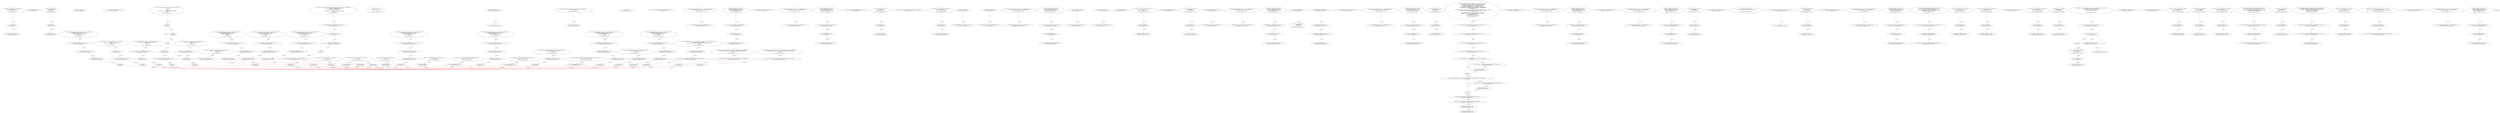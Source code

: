 digraph  {
13 [label="2_ function bug_intou24(uint8 p_intou24) public{\n    uint8 vundflw1=0;\n    vundflw1 = vundflw1 + p_intou24;    \n}\n13-function_definition-3-6", method="bug_intou24(uint8 p_intou24)", type_label=function_definition];
21 [label="3_ uint8 vundflw1=0;\n21-new_variable-4-4", method="bug_intou24(uint8 p_intou24)", type_label=new_variable];
27 [label="4_ vundflw1 = vundflw1 + p_intou24;\n27-expression_statement-5-5", method="bug_intou24(uint8 p_intou24)", type_label=expression_statement];
33 [label="6_ address payable public owner;\n33-new_variable-7-7", method="", type_label=new_variable];
38 [label="7_ function bug_intou27() public{\n    uint8 vundflw =0;\n    vundflw = vundflw -10;    \n}\n38-function_definition-8-11", method="bug_intou27()", type_label=function_definition];
42 [label="8_ uint8 vundflw =0;\n42-new_variable-9-9", method="bug_intou27()", type_label=new_variable];
48 [label="9_ vundflw = vundflw -10;\n48-expression_statement-10-10", method="bug_intou27()", type_label=expression_statement];
66 [label="13_ owner = msg.sender;\n66-expression_statement-14-14", method="", type_label=expression_statement];
72 [label="15_ mapping(address => uint) balances_intou2;\n72-new_variable-16-16", method="", type_label=new_variable];
78 [label="16_ function transfer_undrflow2(address _to, uint _value) public returns (bool) {\n    require(balances_intou2[msg.sender] - _value >= 0);   \n    balances_intou2[msg.sender] -= _value;   \n    balances_intou2[_to] += _value;   \n    return true;\n  }\n78-function_definition-17-22", method="transfer_undrflow2(address _to,uint _value)", type_label=function_definition];
94 [label="17_ require(balances_intou2[msg.sender] - _value >= 0);\n94-expression_statement-18-18", method="transfer_undrflow2(address _to,uint _value)", type_label=expression_statement];
107 [label="18_ balances_intou2[msg.sender] -= _value;\n107-expression_statement-19-19", method="transfer_undrflow2(address _to,uint _value)", type_label=expression_statement];
115 [label="19_ balances_intou2[_to] += _value;\n115-expression_statement-20-20", method="transfer_undrflow2(address _to,uint _value)", type_label=expression_statement];
121 [label="20_ return true;\n121-return-21-21", method="transfer_undrflow2(address _to,uint _value)", type_label=return];
124 [label="22_ modifier onlyOwner {\n       require(msg.sender == owner);\n       _;\n   }\n124-expression_statement-23-26", method="", type_label=expression_statement];
127 [label="23_ require(msg.sender == owner);\n127-expression_statement-24-24", method="", type_label=expression_statement];
136 [label="24_ _;\n136-expression_statement-25-25", method="", type_label=expression_statement];
138 [label="26_ function transferOwnership(address payable _newOwner) public onlyOwner {\n       owner = _newOwner;\n   }\n138-function_definition-27-29", method="transferOwnership(address payable _newOwner)", type_label=function_definition];
145 [label="26_ onlyOwner\n145-expression_statement-27-27", method="transferOwnership(address payable _newOwner)", type_label=expression_statement];
148 [label="27_ owner = _newOwner;\n148-expression_statement-28-28", method="transferOwnership(address payable _newOwner)", type_label=expression_statement];
152 [label="29_ mapping(address => uint) public lockTime_intou17;\n152-new_variable-30-30", method="", type_label=new_variable];
159 [label="30_ function increaseLockTime_intou17(uint _secondsToIncrease) public {\n        lockTime_intou17[msg.sender] += _secondsToIncrease;   \n    }\n159-function_definition-31-33", method="increaseLockTime_intou17(uint _secondsToIncrease)", type_label=function_definition];
167 [label="31_ lockTime_intou17[msg.sender] += _secondsToIncrease;\n167-expression_statement-32-32", method="increaseLockTime_intou17(uint _secondsToIncrease)", type_label=expression_statement];
175 [label="33_ function withdraw_intou17() public {\n        require(now > lockTime_intou17[msg.sender]);    \n        uint transferValue_intou17 = 10;           \n        msg.sender.transfer(transferValue_intou17);\n    }\n175-function_definition-34-38", method="withdraw_intou17()", type_label=function_definition];
179 [label="34_ require(now > lockTime_intou17[msg.sender]);\n179-expression_statement-35-35", method="withdraw_intou17()", type_label=expression_statement];
190 [label="35_ uint transferValue_intou17 = 10;\n190-new_variable-36-36", method="withdraw_intou17()", type_label=new_variable];
196 [label="36_ msg.sender.transfer(transferValue_intou17);\n196-expression_statement-37-37", method="withdraw_intou17()", type_label=expression_statement];
208 [label="40_ function add(uint256 a, uint256 b) internal pure returns (uint256) {\n        uint256 c = a + b;\n        require(c >= a, \"SafeMath: addition overflow\");\n        return c;\n    }\n208-function_definition-41-45", method="add(uint256 a,uint256 b)", type_label=function_definition];
225 [label="41_ uint256 c = a + b;\n225-new_variable-42-42", method="add(uint256 a,uint256 b)", type_label=new_variable];
233 [label="42_ require(c >= a, \"SafeMath: addition overflow\");\n233-expression_statement-43-43", method="add(uint256 a,uint256 b)", type_label=expression_statement];
243 [label="43_ return c;\n243-return-44-44", method="add(uint256 a,uint256 b)", type_label=return];
245 [label="45_ function sub(uint256 a, uint256 b) internal pure returns (uint256) {\n        require(b <= a, \"SafeMath: subtraction overflow\");\n        uint256 c = a - b;\n        return c;\n    }\n245-function_definition-46-50", method="sub(uint256 a,uint256 b)", type_label=function_definition];
262 [label="46_ require(b <= a, \"SafeMath: subtraction overflow\");\n262-expression_statement-47-47", method="sub(uint256 a,uint256 b)", type_label=expression_statement];
272 [label="47_ uint256 c = a - b;\n272-new_variable-48-48", method="sub(uint256 a,uint256 b)", type_label=new_variable];
280 [label="48_ return c;\n280-return-49-49", method="sub(uint256 a,uint256 b)", type_label=return];
282 [label="50_ function mul(uint256 a, uint256 b) internal pure returns (uint256) {\n        if (a == 0) {\n            return 0;\n        }\n        uint256 c = a * b;\n        require(c / a == b, \"SafeMath: multiplication overflow\");\n        return c;\n    }\n282-function_definition-51-58", method="mul(uint256 a,uint256 b)", type_label=function_definition];
299 [label="51_ if_a == 0\n299-if-52-54", method="mul(uint256 a,uint256 b)", type_label=if];
2771 [label="51_ end_if", method="mul(uint256 a,uint256 b)", type_label=end_if];
304 [label="52_ return 0;\n304-return-53-53", method="mul(uint256 a,uint256 b)", type_label=return];
306 [label="54_ uint256 c = a * b;\n306-new_variable-55-55", method="mul(uint256 a,uint256 b)", type_label=new_variable];
314 [label="55_ require(c / a == b, \"SafeMath: multiplication overflow\");\n314-expression_statement-56-56", method="mul(uint256 a,uint256 b)", type_label=expression_statement];
326 [label="56_ return c;\n326-return-57-57", method="mul(uint256 a,uint256 b)", type_label=return];
328 [label="58_ function div(uint256 a, uint256 b) internal pure returns (uint256) {\n        require(b > 0, \"SafeMath: division by zero\");\n        uint256 c = a / b;\n        return c;\n    }\n328-function_definition-59-63", method="div(uint256 a,uint256 b)", type_label=function_definition];
345 [label="59_ require(b > 0, \"SafeMath: division by zero\");\n345-expression_statement-60-60", method="div(uint256 a,uint256 b)", type_label=expression_statement];
355 [label="60_ uint256 c = a / b;\n355-new_variable-61-61", method="div(uint256 a,uint256 b)", type_label=new_variable];
363 [label="61_ return c;\n363-return-62-62", method="div(uint256 a,uint256 b)", type_label=return];
365 [label="63_ function mod(uint256 a, uint256 b) internal pure returns (uint256) {\n        require(b != 0, \"SafeMath: modulo by zero\");\n        return a % b;\n    }\n365-function_definition-64-67", method="mod(uint256 a,uint256 b)", type_label=function_definition];
382 [label="64_ require(b != 0, \"SafeMath: modulo by zero\");\n382-expression_statement-65-65", method="mod(uint256 a,uint256 b)", type_label=expression_statement];
392 [label="65_ return a % b;\n392-return-66-66", method="mod(uint256 a,uint256 b)", type_label=return];
407 [label="70_ mapping(address => uint) public lockTime_intou5;\n407-new_variable-71-71", method="", type_label=new_variable];
414 [label="71_ function increaseLockTime_intou5(uint _secondsToIncrease) public {\n        lockTime_intou5[msg.sender] += _secondsToIncrease;   \n    }\n414-function_definition-72-74", method="increaseLockTime_intou5(uint _secondsToIncrease)", type_label=function_definition];
422 [label="72_ lockTime_intou5[msg.sender] += _secondsToIncrease;\n422-expression_statement-73-73", method="increaseLockTime_intou5(uint _secondsToIncrease)", type_label=expression_statement];
430 [label="74_ function withdraw_intou5() public {\n        require(now > lockTime_intou5[msg.sender]);    \n        uint transferValue_intou5 = 10;           \n        msg.sender.transfer(transferValue_intou5);\n    }\n430-function_definition-75-79", method="withdraw_intou5()", type_label=function_definition];
434 [label="75_ require(now > lockTime_intou5[msg.sender]);\n434-expression_statement-76-76", method="withdraw_intou5()", type_label=expression_statement];
445 [label="76_ uint transferValue_intou5 = 10;\n445-new_variable-77-77", method="withdraw_intou5()", type_label=new_variable];
451 [label="77_ msg.sender.transfer(transferValue_intou5);\n451-expression_statement-78-78", method="withdraw_intou5()", type_label=expression_statement];
460 [label="79_ mapping (address => transferMapping) private _balances;\n460-new_variable-80-80", method="", type_label=new_variable];
468 [label="80_ function bug_intou15() public{\n    uint8 vundflw =0;\n    vundflw = vundflw -10;    \n}\n468-function_definition-81-84", method="bug_intou15()", type_label=function_definition];
472 [label="81_ uint8 vundflw =0;\n472-new_variable-82-82", method="bug_intou15()", type_label=new_variable];
478 [label="82_ vundflw = vundflw -10;\n478-expression_statement-83-83", method="bug_intou15()", type_label=expression_statement];
484 [label="84_ mapping (address => mapping (address => uint256)) private _allowances;\n484-new_variable-85-85", method="", type_label=new_variable];
493 [label="85_ function bug_intou28(uint8 p_intou28) public{\n    uint8 vundflw1=0;\n    vundflw1 = vundflw1 + p_intou28;    \n}\n493-function_definition-86-89", method="bug_intou28(uint8 p_intou28)", type_label=function_definition];
501 [label="86_ uint8 vundflw1=0;\n501-new_variable-87-87", method="bug_intou28(uint8 p_intou28)", type_label=new_variable];
507 [label="87_ vundflw1 = vundflw1 + p_intou28;\n507-expression_statement-88-88", method="bug_intou28(uint8 p_intou28)", type_label=expression_statement];
513 [label="89_ uint256 private _totalSupply;\n513-new_variable-90-90", method="", type_label=new_variable];
518 [label="90_ mapping(address => uint) balances_intou34;\n518-new_variable-91-91", method="", type_label=new_variable];
524 [label="91_ function transfer_intou34(address _to, uint _value) public returns (bool) {\n    require(balances_intou34[msg.sender] - _value >= 0);   \n    balances_intou34[msg.sender] -= _value;   \n    balances_intou34[_to] += _value;   \n    return true;\n  }\n524-function_definition-92-97", method="transfer_intou34(address _to,uint _value)", type_label=function_definition];
540 [label="92_ require(balances_intou34[msg.sender] - _value >= 0);\n540-expression_statement-93-93", method="transfer_intou34(address _to,uint _value)", type_label=expression_statement];
553 [label="93_ balances_intou34[msg.sender] -= _value;\n553-expression_statement-94-94", method="transfer_intou34(address _to,uint _value)", type_label=expression_statement];
561 [label="94_ balances_intou34[_to] += _value;\n561-expression_statement-95-95", method="transfer_intou34(address _to,uint _value)", type_label=expression_statement];
567 [label="95_ return true;\n567-return-96-96", method="transfer_intou34(address _to,uint _value)", type_label=return];
570 [label="97_ uint256 public _maxTotalSupply;\n570-new_variable-98-98", method="", type_label=new_variable];
575 [label="98_ mapping(address => uint) public lockTime_intou21;\n575-new_variable-99-99", method="", type_label=new_variable];
582 [label="99_ function increaseLockTime_intou21(uint _secondsToIncrease) public {\n        lockTime_intou21[msg.sender] += _secondsToIncrease;   \n    }\n582-function_definition-100-102", method="increaseLockTime_intou21(uint _secondsToIncrease)", type_label=function_definition];
590 [label="100_ lockTime_intou21[msg.sender] += _secondsToIncrease;\n590-expression_statement-101-101", method="increaseLockTime_intou21(uint _secondsToIncrease)", type_label=expression_statement];
598 [label="102_ function withdraw_intou21() public {\n        require(now > lockTime_intou21[msg.sender]);    \n        uint transferValue_intou21 = 10;           \n        msg.sender.transfer(transferValue_intou21);\n    }\n598-function_definition-103-107", method="withdraw_intou21()", type_label=function_definition];
602 [label="103_ require(now > lockTime_intou21[msg.sender]);\n602-expression_statement-104-104", method="withdraw_intou21()", type_label=expression_statement];
613 [label="104_ uint transferValue_intou21 = 10;\n613-new_variable-105-105", method="withdraw_intou21()", type_label=new_variable];
619 [label="105_ msg.sender.transfer(transferValue_intou21);\n619-expression_statement-106-106", method="withdraw_intou21()", type_label=expression_statement];
628 [label="107_ string private _name = \"Lollypop\";\n628-new_variable-108-108", method="", type_label=new_variable];
635 [label="108_ mapping(address => uint) balances_intou10;\n635-new_variable-109-109", method="", type_label=new_variable];
641 [label="109_ function transfer_intou10(address _to, uint _value) public returns (bool) {\n    require(balances_intou10[msg.sender] - _value >= 0);   \n    balances_intou10[msg.sender] -= _value;   \n    balances_intou10[_to] += _value;   \n    return true;\n  }\n641-function_definition-110-115", method="transfer_intou10(address _to,uint _value)", type_label=function_definition];
657 [label="110_ require(balances_intou10[msg.sender] - _value >= 0);\n657-expression_statement-111-111", method="transfer_intou10(address _to,uint _value)", type_label=expression_statement];
670 [label="111_ balances_intou10[msg.sender] -= _value;\n670-expression_statement-112-112", method="transfer_intou10(address _to,uint _value)", type_label=expression_statement];
678 [label="112_ balances_intou10[_to] += _value;\n678-expression_statement-113-113", method="transfer_intou10(address _to,uint _value)", type_label=expression_statement];
684 [label="113_ return true;\n684-return-114-114", method="transfer_intou10(address _to,uint _value)", type_label=return];
687 [label="115_ string private _symbol = \"Lolly\";\n687-new_variable-116-116", method="", type_label=new_variable];
694 [label="116_ mapping(address => uint) balances_intou22;\n694-new_variable-117-117", method="", type_label=new_variable];
700 [label="117_ function transfer_intou22(address _to, uint _value) public returns (bool) {\n    require(balances_intou22[msg.sender] - _value >= 0);   \n    balances_intou22[msg.sender] -= _value;   \n    balances_intou22[_to] += _value;   \n    return true;\n  }\n700-function_definition-118-123", method="transfer_intou22(address _to,uint _value)", type_label=function_definition];
716 [label="118_ require(balances_intou22[msg.sender] - _value >= 0);\n716-expression_statement-119-119", method="transfer_intou22(address _to,uint _value)", type_label=expression_statement];
729 [label="119_ balances_intou22[msg.sender] -= _value;\n729-expression_statement-120-120", method="transfer_intou22(address _to,uint _value)", type_label=expression_statement];
737 [label="120_ balances_intou22[_to] += _value;\n737-expression_statement-121-121", method="transfer_intou22(address _to,uint _value)", type_label=expression_statement];
743 [label="121_ return true;\n743-return-122-122", method="transfer_intou22(address _to,uint _value)", type_label=return];
746 [label="123_ uint8 private _decimals= 18;\n746-new_variable-124-124", method="", type_label=new_variable];
752 [label="124_ function bug_intou12(uint8 p_intou12) public{\n    uint8 vundflw1=0;\n    vundflw1 = vundflw1 + p_intou12;    \n}\n752-function_definition-125-128", method="bug_intou12(uint8 p_intou12)", type_label=function_definition];
760 [label="125_ uint8 vundflw1=0;\n760-new_variable-126-126", method="bug_intou12(uint8 p_intou12)", type_label=new_variable];
766 [label="126_ vundflw1 = vundflw1 + p_intou12;\n766-expression_statement-127-127", method="bug_intou12(uint8 p_intou12)", type_label=expression_statement];
772 [label="128_ uint256 public maxAgeOfToken = 365 days;\n772-new_variable-129-129", method="", type_label=new_variable];
779 [label="129_ function bug_intou11() public{\n    uint8 vundflw =0;\n    vundflw = vundflw -10;    \n}\n779-function_definition-130-133", method="bug_intou11()", type_label=function_definition];
783 [label="130_ uint8 vundflw =0;\n783-new_variable-131-131", method="bug_intou11()", type_label=new_variable];
789 [label="131_ vundflw = vundflw -10;\n789-expression_statement-132-132", method="bug_intou11()", type_label=expression_statement];
795 [label="133_ uint256  public minAgeOfToken = 1 days;\n795-new_variable-134-134", method="", type_label=new_variable];
802 [label="134_ mapping(address => uint) public lockTime_intou1;\n802-new_variable-135-135", method="", type_label=new_variable];
809 [label="135_ function increaseLockTime_intou1(uint _secondsToIncrease) public {\n        lockTime_intou1[msg.sender] += _secondsToIncrease;   \n    }\n809-function_definition-136-138", method="increaseLockTime_intou1(uint _secondsToIncrease)", type_label=function_definition];
817 [label="136_ lockTime_intou1[msg.sender] += _secondsToIncrease;\n817-expression_statement-137-137", method="increaseLockTime_intou1(uint _secondsToIncrease)", type_label=expression_statement];
825 [label="138_ function withdraw_ovrflow1() public {\n        require(now > lockTime_intou1[msg.sender]);    \n        uint transferValue_intou1 = 10;           \n        msg.sender.transfer(transferValue_intou1);\n    }\n825-function_definition-139-143", method="withdraw_ovrflow1()", type_label=function_definition];
829 [label="139_ require(now > lockTime_intou1[msg.sender]);\n829-expression_statement-140-140", method="withdraw_ovrflow1()", type_label=expression_statement];
840 [label="140_ uint transferValue_intou1 = 10;\n840-new_variable-141-141", method="withdraw_ovrflow1()", type_label=new_variable];
846 [label="141_ msg.sender.transfer(transferValue_intou1);\n846-expression_statement-142-142", method="withdraw_ovrflow1()", type_label=expression_statement];
855 [label="143_ uint256 public perDayBonus = 100;\n855-new_variable-144-144", method="", type_label=new_variable];
861 [label="144_ struct  transferMapping{\n        uint256 amount;\n        uint256 time;\n    }\n861-expression_statement-145-148", method="transferMapping()", type_label=expression_statement];
873 [label="149_ _maxTotalSupply = 1000000000 * 10 ** 18;\n873-expression_statement-150-150", method="", type_label=expression_statement];
881 [label="150_ _totalSupply =  2000000 * 10 ** 18;\n881-expression_statement-151-151", method="", type_label=expression_statement];
889 [label="151_ _balances[msg.sender].amount = _totalSupply;\n889-expression_statement-152-152", method="", type_label=expression_statement];
899 [label="152_ _balances[msg.sender].time = now;\n899-expression_statement-153-153", method="", type_label=expression_statement];
909 [label="154_ mapping(address => uint) public lockTime_intou37;\n909-new_variable-155-155", method="", type_label=new_variable];
916 [label="155_ function increaseLockTime_intou37(uint _secondsToIncrease) public {\n        lockTime_intou37[msg.sender] += _secondsToIncrease;   \n    }\n916-function_definition-156-158", method="increaseLockTime_intou37(uint _secondsToIncrease)", type_label=function_definition];
924 [label="156_ lockTime_intou37[msg.sender] += _secondsToIncrease;\n924-expression_statement-157-157", method="increaseLockTime_intou37(uint _secondsToIncrease)", type_label=expression_statement];
932 [label="158_ function withdraw_intou37() public {\n        require(now > lockTime_intou37[msg.sender]);    \n        uint transferValue_intou37 = 10;           \n        msg.sender.transfer(transferValue_intou37);\n    }\n932-function_definition-159-163", method="withdraw_intou37()", type_label=function_definition];
936 [label="159_ require(now > lockTime_intou37[msg.sender]);\n936-expression_statement-160-160", method="withdraw_intou37()", type_label=expression_statement];
947 [label="160_ uint transferValue_intou37 = 10;\n947-new_variable-161-161", method="withdraw_intou37()", type_label=new_variable];
953 [label="161_ msg.sender.transfer(transferValue_intou37);\n953-expression_statement-162-162", method="withdraw_intou37()", type_label=expression_statement];
962 [label="163_ function calculateBonus(uint256 timeElasped , uint256 amount) public view  returns(uint256){\n        uint256 totalDays = timeElasped.div(minAgeOfToken);\n        if(totalDays > maxAgeOfToken){\n            totalDays = maxAgeOfToken;\n        }\n        uint256 totalBonus = (totalDays *  amount).div(perDayBonus);\n        return totalBonus;\n    }\n962-function_definition-164-171", method="calculateBonus(uint256 timeElasped,uint256 amount)", type_label=function_definition];
979 [label="164_ uint256 totalDays = timeElasped.div(minAgeOfToken);\n979-new_variable-165-165", method="calculateBonus(uint256 timeElasped,uint256 amount)", type_label=new_variable];
990 [label="165_ if_totalDays > maxAgeOfToken\n990-if-166-168", method="calculateBonus(uint256 timeElasped,uint256 amount)", type_label=if];
3462 [label="165_ end_if", method="calculateBonus(uint256 timeElasped,uint256 amount)", type_label=end_if];
995 [label="166_ totalDays = maxAgeOfToken;\n995-expression_statement-167-167", method="calculateBonus(uint256 timeElasped,uint256 amount)", type_label=expression_statement];
999 [label="168_ uint256 totalBonus = (totalDays *  amount).div(perDayBonus);\n999-new_variable-169-169", method="calculateBonus(uint256 timeElasped,uint256 amount)", type_label=new_variable];
1013 [label="169_ return totalBonus;\n1013-return-170-170", method="calculateBonus(uint256 timeElasped,uint256 amount)", type_label=return];
1015 [label="171_ function bug_intou3() public{\n    uint8 vundflw =0;\n    vundflw = vundflw -10;    \n}\n1015-function_definition-172-175", method="bug_intou3()", type_label=function_definition];
1019 [label="172_ uint8 vundflw =0;\n1019-new_variable-173-173", method="bug_intou3()", type_label=new_variable];
1025 [label="173_ vundflw = vundflw -10;\n1025-expression_statement-174-174", method="bug_intou3()", type_label=expression_statement];
1031 [label="175_ function _transfer(address sender, address recipient, uint256 amount) internal {\n        require(sender != address(0), \"ERC20: transfer from the zero address\");\n        require(recipient != address(0), \"ERC20: transfer to the zero address\");\n        uint256 senderTimeElasped = now - (_balances[sender].time);\n        uint256 recipientTimeElasped = now - (_balances[recipient].time);\n        if(senderTimeElasped >= minAgeOfToken && (_totalSupply < _maxTotalSupply)){\n            uint256 bonus = calculateBonus(senderTimeElasped , balanceOf(sender));\n            mint(sender , bonus);\n        }\n        if(recipientTimeElasped >= minAgeOfToken && (_totalSupply < _maxTotalSupply) && sender!= recipient){\n             uint256 bonus = calculateBonus(recipientTimeElasped , balanceOf(recipient));\n             mint(recipient , bonus);\n        }\n        _balances[sender].amount = _balances[sender].amount.sub(amount);\n        _balances[recipient].amount = _balances[recipient].amount.add(amount);\n        _balances[sender].time = now;\n        _balances[recipient].time = now;\n        emit Transfer(sender, recipient, amount);\n    }\n1031-function_definition-176-194", method="_transfer(address sender,address recipient,uint256 amount)", type_label=function_definition];
1047 [label="176_ require(sender != address(0), \"ERC20: transfer from the zero address\");\n1047-expression_statement-177-177", method="_transfer(address sender,address recipient,uint256 amount)", type_label=expression_statement];
1059 [label="177_ require(recipient != address(0), \"ERC20: transfer to the zero address\");\n1059-expression_statement-178-178", method="_transfer(address sender,address recipient,uint256 amount)", type_label=expression_statement];
1071 [label="178_ uint256 senderTimeElasped = now - (_balances[sender].time);\n1071-new_variable-179-179", method="_transfer(address sender,address recipient,uint256 amount)", type_label=new_variable];
1084 [label="179_ uint256 recipientTimeElasped = now - (_balances[recipient].time);\n1084-new_variable-180-180", method="_transfer(address sender,address recipient,uint256 amount)", type_label=new_variable];
1097 [label="180_ if_senderTimeElasped >= minAgeOfToken && (_totalSupply < _maxTotalSupply)\n1097-if-181-184", method="_transfer(address sender,address recipient,uint256 amount)", type_label=if];
3569 [label="180_ end_if", method="_transfer(address sender,address recipient,uint256 amount)", type_label=end_if];
1107 [label="181_ uint256 bonus = calculateBonus(senderTimeElasped , balanceOf(sender));\n1107-new_variable-182-182", method="_transfer(address sender,address recipient,uint256 amount)", type_label=new_variable];
1121 [label="182_ mint(sender , bonus);\n1121-expression_statement-183-183", method="_transfer(address sender,address recipient,uint256 amount)", type_label=expression_statement];
1128 [label="184_ if_recipientTimeElasped >= minAgeOfToken && (_totalSupply < _maxTotalSupply) && sender!= recipient\n1128-if-185-188", method="_transfer(address sender,address recipient,uint256 amount)", type_label=if];
3600 [label="184_ end_if", method="_transfer(address sender,address recipient,uint256 amount)", type_label=end_if];
1142 [label="185_ uint256 bonus = calculateBonus(recipientTimeElasped , balanceOf(recipient));\n1142-new_variable-186-186", method="_transfer(address sender,address recipient,uint256 amount)", type_label=new_variable];
1156 [label="186_ mint(recipient , bonus);\n1156-expression_statement-187-187", method="_transfer(address sender,address recipient,uint256 amount)", type_label=expression_statement];
1163 [label="188_ _balances[sender].amount = _balances[sender].amount.sub(amount);\n1163-expression_statement-189-189", method="_transfer(address sender,address recipient,uint256 amount)", type_label=expression_statement];
1180 [label="189_ _balances[recipient].amount = _balances[recipient].amount.add(amount);\n1180-expression_statement-190-190", method="_transfer(address sender,address recipient,uint256 amount)", type_label=expression_statement];
1197 [label="190_ _balances[sender].time = now;\n1197-expression_statement-191-191", method="_transfer(address sender,address recipient,uint256 amount)", type_label=expression_statement];
1205 [label="191_ _balances[recipient].time = now;\n1205-expression_statement-192-192", method="_transfer(address sender,address recipient,uint256 amount)", type_label=expression_statement];
1221 [label="194_ mapping(address => uint) public lockTime_intou9;\n1221-new_variable-195-195", method="", type_label=new_variable];
1228 [label="195_ function increaseLockTime_intou9(uint _secondsToIncrease) public {\n        lockTime_intou9[msg.sender] += _secondsToIncrease;   \n    }\n1228-function_definition-196-198", method="increaseLockTime_intou9(uint _secondsToIncrease)", type_label=function_definition];
1236 [label="196_ lockTime_intou9[msg.sender] += _secondsToIncrease;\n1236-expression_statement-197-197", method="increaseLockTime_intou9(uint _secondsToIncrease)", type_label=expression_statement];
1244 [label="198_ function withdraw_intou9() public {\n        require(now > lockTime_intou9[msg.sender]);    \n        uint transferValue_intou9 = 10;           \n        msg.sender.transfer(transferValue_intou9);\n    }\n1244-function_definition-199-203", method="withdraw_intou9()", type_label=function_definition];
1248 [label="199_ require(now > lockTime_intou9[msg.sender]);\n1248-expression_statement-200-200", method="withdraw_intou9()", type_label=expression_statement];
1259 [label="200_ uint transferValue_intou9 = 10;\n1259-new_variable-201-201", method="withdraw_intou9()", type_label=new_variable];
1265 [label="201_ msg.sender.transfer(transferValue_intou9);\n1265-expression_statement-202-202", method="withdraw_intou9()", type_label=expression_statement];
1274 [label="203_ function name() public view returns (string memory) {\n        return _name;\n    }\n1274-function_definition-204-206", method="name()", type_label=function_definition];
1283 [label="204_ return _name;\n1283-return-205-205", method="name()", type_label=return];
1285 [label="206_ mapping(address => uint) public lockTime_intou25;\n1285-new_variable-207-207", method="", type_label=new_variable];
1292 [label="207_ function increaseLockTime_intou25(uint _secondsToIncrease) public {\n        lockTime_intou25[msg.sender] += _secondsToIncrease;   \n    }\n1292-function_definition-208-210", method="increaseLockTime_intou25(uint _secondsToIncrease)", type_label=function_definition];
1300 [label="208_ lockTime_intou25[msg.sender] += _secondsToIncrease;\n1300-expression_statement-209-209", method="increaseLockTime_intou25(uint _secondsToIncrease)", type_label=expression_statement];
1308 [label="210_ function withdraw_intou25() public {\n        require(now > lockTime_intou25[msg.sender]);    \n        uint transferValue_intou25 = 10;           \n        msg.sender.transfer(transferValue_intou25);\n    }\n1308-function_definition-211-215", method="withdraw_intou25()", type_label=function_definition];
1312 [label="211_ require(now > lockTime_intou25[msg.sender]);\n1312-expression_statement-212-212", method="withdraw_intou25()", type_label=expression_statement];
1323 [label="212_ uint transferValue_intou25 = 10;\n1323-new_variable-213-213", method="withdraw_intou25()", type_label=new_variable];
1329 [label="213_ msg.sender.transfer(transferValue_intou25);\n1329-expression_statement-214-214", method="withdraw_intou25()", type_label=expression_statement];
1338 [label="215_ function symbol() public view returns (string memory) {\n        return _symbol;\n    }\n1338-function_definition-216-218", method="symbol()", type_label=function_definition];
1347 [label="216_ return _symbol;\n1347-return-217-217", method="symbol()", type_label=return];
1349 [label="218_ function bug_intou19() public{\n    uint8 vundflw =0;\n    vundflw = vundflw -10;    \n}\n1349-function_definition-219-222", method="bug_intou19()", type_label=function_definition];
1353 [label="219_ uint8 vundflw =0;\n1353-new_variable-220-220", method="bug_intou19()", type_label=new_variable];
1359 [label="220_ vundflw = vundflw -10;\n1359-expression_statement-221-221", method="bug_intou19()", type_label=expression_statement];
1365 [label="222_ function decimals() public view returns (uint8) {\n        return _decimals;\n    }\n1365-function_definition-223-225", method="decimals()", type_label=function_definition];
1374 [label="223_ return _decimals;\n1374-return-224-224", method="decimals()", type_label=return];
1376 [label="225_ mapping(address => uint) balances_intou26;\n1376-new_variable-226-226", method="", type_label=new_variable];
1382 [label="226_ function transfer_intou26(address _to, uint _value) public returns (bool) {\n    require(balances_intou26[msg.sender] - _value >= 0);   \n    balances_intou26[msg.sender] -= _value;   \n    balances_intou26[_to] += _value;   \n    return true;\n  }\n1382-function_definition-227-232", method="transfer_intou26(address _to,uint _value)", type_label=function_definition];
1398 [label="227_ require(balances_intou26[msg.sender] - _value >= 0);\n1398-expression_statement-228-228", method="transfer_intou26(address _to,uint _value)", type_label=expression_statement];
1411 [label="228_ balances_intou26[msg.sender] -= _value;\n1411-expression_statement-229-229", method="transfer_intou26(address _to,uint _value)", type_label=expression_statement];
1419 [label="229_ balances_intou26[_to] += _value;\n1419-expression_statement-230-230", method="transfer_intou26(address _to,uint _value)", type_label=expression_statement];
1425 [label="230_ return true;\n1425-return-231-231", method="transfer_intou26(address _to,uint _value)", type_label=return];
1428 [label="232_ modifier onlyLollypopAndOwner {\n        require(msg.sender == address(this) || msg.sender == owner);\n        _;\n    }\n1428-expression_statement-233-236", method="", type_label=expression_statement];
1431 [label="233_ require(msg.sender == address(this) || msg.sender == owner);\n1431-expression_statement-234-234", method="", type_label=expression_statement];
1448 [label="234_ _;\n1448-expression_statement-235-235", method="", type_label=expression_statement];
1450 [label="236_ function bug_intou31() public{\n    uint8 vundflw =0;\n    vundflw = vundflw -10;    \n}\n1450-function_definition-237-240", method="bug_intou31()", type_label=function_definition];
1454 [label="237_ uint8 vundflw =0;\n1454-new_variable-238-238", method="bug_intou31()", type_label=new_variable];
1460 [label="238_ vundflw = vundflw -10;\n1460-expression_statement-239-239", method="bug_intou31()", type_label=expression_statement];
1480 [label="241_ mapping(address => uint) public lockTime_intou13;\n1480-new_variable-242-242", method="", type_label=new_variable];
1487 [label="242_ function increaseLockTime_intou13(uint _secondsToIncrease) public {\n        lockTime_intou13[msg.sender] += _secondsToIncrease;   \n    }\n1487-function_definition-243-245", method="increaseLockTime_intou13(uint _secondsToIncrease)", type_label=function_definition];
1495 [label="243_ lockTime_intou13[msg.sender] += _secondsToIncrease;\n1495-expression_statement-244-244", method="increaseLockTime_intou13(uint _secondsToIncrease)", type_label=expression_statement];
1503 [label="245_ function withdraw_intou13() public {\n        require(now > lockTime_intou13[msg.sender]);    \n        uint transferValue_intou13 = 10;           \n        msg.sender.transfer(transferValue_intou13);\n    }\n1503-function_definition-246-250", method="withdraw_intou13()", type_label=function_definition];
1507 [label="246_ require(now > lockTime_intou13[msg.sender]);\n1507-expression_statement-247-247", method="withdraw_intou13()", type_label=expression_statement];
1518 [label="247_ uint transferValue_intou13 = 10;\n1518-new_variable-248-248", method="withdraw_intou13()", type_label=new_variable];
1524 [label="248_ msg.sender.transfer(transferValue_intou13);\n1524-expression_statement-249-249", method="withdraw_intou13()", type_label=expression_statement];
1547 [label="251_ function mint(address account, uint256 amount) internal {\n        require(account != address(0), \"ERC20: mint to the zero address\");\n        _totalSupply = _totalSupply.add(amount);\n        _balances[account].amount = _balances[account].amount.add(amount);\n        emit Transfer(address(0), account, amount);\n    }\n1547-function_definition-252-257", method="mint(address account,uint256 amount)", type_label=function_definition];
1559 [label="252_ require(account != address(0), \"ERC20: mint to the zero address\");\n1559-expression_statement-253-253", method="mint(address account,uint256 amount)", type_label=expression_statement];
1571 [label="253_ _totalSupply = _totalSupply.add(amount);\n1571-expression_statement-254-254", method="mint(address account,uint256 amount)", type_label=expression_statement];
1580 [label="254_ _balances[account].amount = _balances[account].amount.add(amount);\n1580-expression_statement-255-255", method="mint(address account,uint256 amount)", type_label=expression_statement];
1607 [label="257_ function bug_intou20(uint8 p_intou20) public{\n    uint8 vundflw1=0;\n    vundflw1 = vundflw1 + p_intou20;    \n}\n1607-function_definition-258-261", method="bug_intou20(uint8 p_intou20)", type_label=function_definition];
1615 [label="258_ uint8 vundflw1=0;\n1615-new_variable-259-259", method="bug_intou20(uint8 p_intou20)", type_label=new_variable];
1621 [label="259_ vundflw1 = vundflw1 + p_intou20;\n1621-expression_statement-260-260", method="bug_intou20(uint8 p_intou20)", type_label=expression_statement];
1627 [label="261_ function totalSupply() public view returns (uint256) {\n        return _totalSupply;\n    }\n1627-function_definition-262-264", method="totalSupply()", type_label=function_definition];
1636 [label="262_ return _totalSupply;\n1636-return-263-263", method="totalSupply()", type_label=return];
1638 [label="264_ function bug_intou32(uint8 p_intou32) public{\n    uint8 vundflw1=0;\n    vundflw1 = vundflw1 + p_intou32;    \n}\n1638-function_definition-265-268", method="bug_intou32(uint8 p_intou32)", type_label=function_definition];
1646 [label="265_ uint8 vundflw1=0;\n1646-new_variable-266-266", method="bug_intou32(uint8 p_intou32)", type_label=new_variable];
1652 [label="266_ vundflw1 = vundflw1 + p_intou32;\n1652-expression_statement-267-267", method="bug_intou32(uint8 p_intou32)", type_label=expression_statement];
1658 [label="268_ function balanceOf(address account) public view returns (uint256) {\n        return _balances[account].amount;\n    }\n1658-function_definition-269-271", method="balanceOf(address account)", type_label=function_definition];
1671 [label="269_ return _balances[account].amount;\n1671-return-270-270", method="balanceOf(address account)", type_label=return];
1677 [label="271_ mapping(address => uint) balances_intou38;\n1677-new_variable-272-272", method="", type_label=new_variable];
1683 [label="272_ function transfer_intou38(address _to, uint _value) public returns (bool) {\n    require(balances_intou38[msg.sender] - _value >= 0);   \n    balances_intou38[msg.sender] -= _value;   \n    balances_intou38[_to] += _value;   \n    return true;\n  }\n1683-function_definition-273-278", method="transfer_intou38(address _to,uint _value)", type_label=function_definition];
1699 [label="273_ require(balances_intou38[msg.sender] - _value >= 0);\n1699-expression_statement-274-274", method="transfer_intou38(address _to,uint _value)", type_label=expression_statement];
1712 [label="274_ balances_intou38[msg.sender] -= _value;\n1712-expression_statement-275-275", method="transfer_intou38(address _to,uint _value)", type_label=expression_statement];
1720 [label="275_ balances_intou38[_to] += _value;\n1720-expression_statement-276-276", method="transfer_intou38(address _to,uint _value)", type_label=expression_statement];
1726 [label="276_ return true;\n1726-return-277-277", method="transfer_intou38(address _to,uint _value)", type_label=return];
1729 [label="278_ function timeOf(address account) public view returns (uint256) {\n        return _balances[account].time;\n    }\n1729-function_definition-279-281", method="timeOf(address account)", type_label=function_definition];
1742 [label="279_ return _balances[account].time;\n1742-return-280-280", method="timeOf(address account)", type_label=return];
1748 [label="281_ function bug_intou4(uint8 p_intou4) public{\n    uint8 vundflw1=0;\n    vundflw1 = vundflw1 + p_intou4;    \n}\n1748-function_definition-282-285", method="bug_intou4(uint8 p_intou4)", type_label=function_definition];
1756 [label="282_ uint8 vundflw1=0;\n1756-new_variable-283-283", method="bug_intou4(uint8 p_intou4)", type_label=new_variable];
1762 [label="283_ vundflw1 = vundflw1 + p_intou4;\n1762-expression_statement-284-284", method="bug_intou4(uint8 p_intou4)", type_label=expression_statement];
1768 [label="285_ function transfer(address recipient, uint256 amount) public returns (bool) {\n        _transfer(msg.sender, recipient, amount);\n        return true;\n    }\n1768-function_definition-286-289", method="transfer(address recipient,uint256 amount)", type_label=function_definition];
1784 [label="286_ _transfer(msg.sender, recipient, amount);\n1784-expression_statement-287-287", method="transfer(address recipient,uint256 amount)", type_label=expression_statement];
1795 [label="287_ return true;\n1795-return-288-288", method="transfer(address recipient,uint256 amount)", type_label=return];
1798 [label="289_ function bug_intou7() public{\n    uint8 vundflw =0;\n    vundflw = vundflw -10;    \n}\n1798-function_definition-290-293", method="bug_intou7()", type_label=function_definition];
1802 [label="290_ uint8 vundflw =0;\n1802-new_variable-291-291", method="bug_intou7()", type_label=new_variable];
1808 [label="291_ vundflw = vundflw -10;\n1808-expression_statement-292-292", method="bug_intou7()", type_label=expression_statement];
1814 [label="293_ function multiTransfer(address[] memory receivers, uint256[] memory amounts) public {\n    require(receivers.length == amounts.length);\n    for (uint256 i = 0; i < receivers.length; i++) {\n      transfer(receivers[i], amounts[i]);\n    }\n  }\n1814-function_definition-294-299", method="multiTransfer(address[] memory receivers,uint256[] memory amounts)", type_label=function_definition];
1828 [label="294_ require(receivers.length == amounts.length);\n1828-expression_statement-295-295", method="multiTransfer(address[] memory receivers,uint256[] memory amounts)", type_label=expression_statement];
1839 [label="295_ for(i < receivers.length;;i++)\n1839-for-296-298", method="multiTransfer(address[] memory receivers,uint256[] memory amounts)", type_label=for];
4311 [label="295_ end_loop", method="multiTransfer(address[] memory receivers,uint256[] memory amounts)", type_label=end_loop];
1852 [label="295_ i++\n1852-expression_statement-296-296", method="multiTransfer(address[] memory receivers,uint256[] memory amounts)", type_label=expression_statement];
1855 [label="296_ transfer(receivers[i], amounts[i]);\n1855-expression_statement-297-297", method="multiTransfer(address[] memory receivers,uint256[] memory amounts)", type_label=expression_statement];
1866 [label="299_ function bug_intou23() public{\n    uint8 vundflw =0;\n    vundflw = vundflw -10;    \n}\n1866-function_definition-300-303", method="bug_intou23()", type_label=function_definition];
1870 [label="300_ uint8 vundflw =0;\n1870-new_variable-301-301", method="bug_intou23()", type_label=new_variable];
1876 [label="301_ vundflw = vundflw -10;\n1876-expression_statement-302-302", method="bug_intou23()", type_label=expression_statement];
1882 [label="303_ function allowance(address owner, address spender) public view returns (uint256) {\n        return _allowances[owner][spender];\n    }\n1882-function_definition-304-306", method="allowance(address owner,address spender)", type_label=function_definition];
1899 [label="304_ return _allowances[owner][spender];\n1899-return-305-305", method="allowance(address owner,address spender)", type_label=return];
1905 [label="306_ mapping(address => uint) balances_intou14;\n1905-new_variable-307-307", method="", type_label=new_variable];
1911 [label="307_ function transfer_intou14(address _to, uint _value) public returns (bool) {\n    require(balances_intou14[msg.sender] - _value >= 0);   \n    balances_intou14[msg.sender] -= _value;   \n    balances_intou14[_to] += _value;   \n    return true;\n  }\n1911-function_definition-308-313", method="transfer_intou14(address _to,uint _value)", type_label=function_definition];
1927 [label="308_ require(balances_intou14[msg.sender] - _value >= 0);\n1927-expression_statement-309-309", method="transfer_intou14(address _to,uint _value)", type_label=expression_statement];
1940 [label="309_ balances_intou14[msg.sender] -= _value;\n1940-expression_statement-310-310", method="transfer_intou14(address _to,uint _value)", type_label=expression_statement];
1948 [label="310_ balances_intou14[_to] += _value;\n1948-expression_statement-311-311", method="transfer_intou14(address _to,uint _value)", type_label=expression_statement];
1954 [label="311_ return true;\n1954-return-312-312", method="transfer_intou14(address _to,uint _value)", type_label=return];
1957 [label="313_ function approve(address spender, uint256 value) public returns (bool) {\n        _approve(msg.sender, spender, value);\n        return true;\n    }\n1957-function_definition-314-317", method="approve(address spender,uint256 value)", type_label=function_definition];
1973 [label="314_ _approve(msg.sender, spender, value);\n1973-expression_statement-315-315", method="approve(address spender,uint256 value)", type_label=expression_statement];
1984 [label="315_ return true;\n1984-return-316-316", method="approve(address spender,uint256 value)", type_label=return];
1987 [label="317_ mapping(address => uint) balances_intou30;\n1987-new_variable-318-318", method="", type_label=new_variable];
1993 [label="318_ function transfer_intou30(address _to, uint _value) public returns (bool) {\n    require(balances_intou30[msg.sender] - _value >= 0);   \n    balances_intou30[msg.sender] -= _value;   \n    balances_intou30[_to] += _value;   \n    return true;\n  }\n1993-function_definition-319-324", method="transfer_intou30(address _to,uint _value)", type_label=function_definition];
2009 [label="319_ require(balances_intou30[msg.sender] - _value >= 0);\n2009-expression_statement-320-320", method="transfer_intou30(address _to,uint _value)", type_label=expression_statement];
2022 [label="320_ balances_intou30[msg.sender] -= _value;\n2022-expression_statement-321-321", method="transfer_intou30(address _to,uint _value)", type_label=expression_statement];
2030 [label="321_ balances_intou30[_to] += _value;\n2030-expression_statement-322-322", method="transfer_intou30(address _to,uint _value)", type_label=expression_statement];
2036 [label="322_ return true;\n2036-return-323-323", method="transfer_intou30(address _to,uint _value)", type_label=return];
2039 [label="324_ function transferFrom(address sender, address recipient, uint256 amount) public returns (bool) {\n        _transfer(sender, recipient, amount);\n        _approve(sender, msg.sender, _allowances[sender][msg.sender].sub(amount));\n        return true;\n    }\n2039-function_definition-325-329", method="transferFrom(address sender,address recipient,uint256 amount)", type_label=function_definition];
2059 [label="325_ _transfer(sender, recipient, amount);\n2059-expression_statement-326-326", method="transferFrom(address sender,address recipient,uint256 amount)", type_label=expression_statement];
2068 [label="326_ _approve(sender, msg.sender, _allowances[sender][msg.sender].sub(amount));\n2068-expression_statement-327-327", method="transferFrom(address sender,address recipient,uint256 amount)", type_label=expression_statement];
2090 [label="327_ return true;\n2090-return-328-328", method="transferFrom(address sender,address recipient,uint256 amount)", type_label=return];
2093 [label="329_ function bug_intou8(uint8 p_intou8) public{\n    uint8 vundflw1=0;\n    vundflw1 = vundflw1 + p_intou8;    \n}\n2093-function_definition-330-333", method="bug_intou8(uint8 p_intou8)", type_label=function_definition];
2101 [label="330_ uint8 vundflw1=0;\n2101-new_variable-331-331", method="bug_intou8(uint8 p_intou8)", type_label=new_variable];
2107 [label="331_ vundflw1 = vundflw1 + p_intou8;\n2107-expression_statement-332-332", method="bug_intou8(uint8 p_intou8)", type_label=expression_statement];
2113 [label="333_ function increaseAllowance(address spender, uint256 addedValue) public returns (bool) {\n        _approve(msg.sender, spender, _allowances[msg.sender][spender].add(addedValue));\n        return true;\n    }\n2113-function_definition-334-337", method="increaseAllowance(address spender,uint256 addedValue)", type_label=function_definition];
2129 [label="334_ _approve(msg.sender, spender, _allowances[msg.sender][spender].add(addedValue));\n2129-expression_statement-335-335", method="increaseAllowance(address spender,uint256 addedValue)", type_label=expression_statement];
2151 [label="335_ return true;\n2151-return-336-336", method="increaseAllowance(address spender,uint256 addedValue)", type_label=return];
2154 [label="337_ function bug_intou39() public{\n    uint8 vundflw =0;\n    vundflw = vundflw -10;    \n}\n2154-function_definition-338-341", method="bug_intou39()", type_label=function_definition];
2158 [label="338_ uint8 vundflw =0;\n2158-new_variable-339-339", method="bug_intou39()", type_label=new_variable];
2164 [label="339_ vundflw = vundflw -10;\n2164-expression_statement-340-340", method="bug_intou39()", type_label=expression_statement];
2170 [label="341_ function decreaseAllowance(address spender, uint256 subtractedValue) public returns (bool) {\n        _approve(msg.sender, spender, _allowances[msg.sender][spender].sub(subtractedValue));\n        return true;\n    }\n2170-function_definition-342-345", method="decreaseAllowance(address spender,uint256 subtractedValue)", type_label=function_definition];
2186 [label="342_ _approve(msg.sender, spender, _allowances[msg.sender][spender].sub(subtractedValue));\n2186-expression_statement-343-343", method="decreaseAllowance(address spender,uint256 subtractedValue)", type_label=expression_statement];
2208 [label="343_ return true;\n2208-return-344-344", method="decreaseAllowance(address spender,uint256 subtractedValue)", type_label=return];
2211 [label="345_ function bug_intou36(uint8 p_intou36) public{\n    uint8 vundflw1=0;\n    vundflw1 = vundflw1 + p_intou36;    \n}\n2211-function_definition-346-349", method="bug_intou36(uint8 p_intou36)", type_label=function_definition];
2219 [label="346_ uint8 vundflw1=0;\n2219-new_variable-347-347", method="bug_intou36(uint8 p_intou36)", type_label=new_variable];
2225 [label="347_ vundflw1 = vundflw1 + p_intou36;\n2225-expression_statement-348-348", method="bug_intou36(uint8 p_intou36)", type_label=expression_statement];
2231 [label="349_ function _burn(address account, uint256 value) internal {\n        require(account != address(0), \"ERC20: burn from the zero address\");\n        _totalSupply = _totalSupply.sub(value);\n        _balances[account].amount = _balances[account].amount.sub(value);\n        emit Transfer(account, address(0), value);\n    }\n2231-function_definition-350-355", method="_burn(address account,uint256 value)", type_label=function_definition];
2243 [label="350_ require(account != address(0), \"ERC20: burn from the zero address\");\n2243-expression_statement-351-351", method="_burn(address account,uint256 value)", type_label=expression_statement];
2255 [label="351_ _totalSupply = _totalSupply.sub(value);\n2255-expression_statement-352-352", method="_burn(address account,uint256 value)", type_label=expression_statement];
2264 [label="352_ _balances[account].amount = _balances[account].amount.sub(value);\n2264-expression_statement-353-353", method="_burn(address account,uint256 value)", type_label=expression_statement];
2291 [label="355_ function bug_intou35() public{\n    uint8 vundflw =0;\n    vundflw = vundflw -10;    \n}\n2291-function_definition-356-359", method="bug_intou35()", type_label=function_definition];
2295 [label="356_ uint8 vundflw =0;\n2295-new_variable-357-357", method="bug_intou35()", type_label=new_variable];
2301 [label="357_ vundflw = vundflw -10;\n2301-expression_statement-358-358", method="bug_intou35()", type_label=expression_statement];
2307 [label="359_ function _approve(address owner, address spender, uint256 value) internal {\n        require(owner != address(0), \"ERC20: approve from the zero address\");\n        require(spender != address(0), \"ERC20: approve to the zero address\");\n        _allowances[owner][spender] = value;\n        emit Approval(owner, spender, value);\n    }\n2307-function_definition-360-365", method="_approve(address owner,address spender,uint256 value)", type_label=function_definition];
2323 [label="360_ require(owner != address(0), \"ERC20: approve from the zero address\");\n2323-expression_statement-361-361", method="_approve(address owner,address spender,uint256 value)", type_label=expression_statement];
2335 [label="361_ require(spender != address(0), \"ERC20: approve to the zero address\");\n2335-expression_statement-362-362", method="_approve(address owner,address spender,uint256 value)", type_label=expression_statement];
2347 [label="362_ _allowances[owner][spender] = value;\n2347-expression_statement-363-363", method="_approve(address owner,address spender,uint256 value)", type_label=expression_statement];
2363 [label="365_ function bug_intou40(uint8 p_intou40) public{\n    uint8 vundflw1=0;\n    vundflw1 = vundflw1 + p_intou40;    \n}\n2363-function_definition-366-369", method="bug_intou40(uint8 p_intou40)", type_label=function_definition];
2371 [label="366_ uint8 vundflw1=0;\n2371-new_variable-367-367", method="bug_intou40(uint8 p_intou40)", type_label=new_variable];
2377 [label="367_ vundflw1 = vundflw1 + p_intou40;\n2377-expression_statement-368-368", method="bug_intou40(uint8 p_intou40)", type_label=expression_statement];
2383 [label="369_ function _burnFrom(address account, uint256 amount) internal {\n        _burn(account, amount);\n        _approve(account, msg.sender, _allowances[account][msg.sender].sub(amount));\n    }\n2383-function_definition-370-373", method="_burnFrom(address account,uint256 amount)", type_label=function_definition];
2395 [label="370_ _burn(account, amount);\n2395-expression_statement-371-371", method="_burnFrom(address account,uint256 amount)", type_label=expression_statement];
2402 [label="371_ _approve(account, msg.sender, _allowances[account][msg.sender].sub(amount));\n2402-expression_statement-372-372", method="_burnFrom(address account,uint256 amount)", type_label=expression_statement];
2424 [label="373_ mapping(address => uint) public lockTime_intou33;\n2424-new_variable-374-374", method="", type_label=new_variable];
2431 [label="374_ function increaseLockTime_intou33(uint _secondsToIncrease) public {\n        lockTime_intou33[msg.sender] += _secondsToIncrease;   \n    }\n2431-function_definition-375-377", method="increaseLockTime_intou33(uint _secondsToIncrease)", type_label=function_definition];
2439 [label="375_ lockTime_intou33[msg.sender] += _secondsToIncrease;\n2439-expression_statement-376-376", method="increaseLockTime_intou33(uint _secondsToIncrease)", type_label=expression_statement];
2447 [label="377_ function withdraw_intou33() public {\n        require(now > lockTime_intou33[msg.sender]);    \n        uint transferValue_intou33 = 10;           \n        msg.sender.transfer(transferValue_intou33);\n    }\n2447-function_definition-378-382", method="withdraw_intou33()", type_label=function_definition];
2451 [label="378_ require(now > lockTime_intou33[msg.sender]);\n2451-expression_statement-379-379", method="withdraw_intou33()", type_label=expression_statement];
2462 [label="379_ uint transferValue_intou33 = 10;\n2462-new_variable-380-380", method="withdraw_intou33()", type_label=new_variable];
2468 [label="380_ msg.sender.transfer(transferValue_intou33);\n2468-expression_statement-381-381", method="withdraw_intou33()", type_label=expression_statement];
1 [label="0_ start_node", method="", type_label=start];
2 [label="0_ exit_node", method="", type_label=exit];
13 -> 21  [color=red, controlflow_type=next_line, edge_type=CFG_edge, key=0, label=next_line];
21 -> 27  [color=red, controlflow_type=next_line, edge_type=CFG_edge, key=0, label=next_line];
38 -> 42  [color=red, controlflow_type=next_line, edge_type=CFG_edge, key=0, label=next_line];
42 -> 48  [color=red, controlflow_type=next_line, edge_type=CFG_edge, key=0, label=next_line];
78 -> 94  [color=red, controlflow_type=next_line, edge_type=CFG_edge, key=0, label=next_line];
94 -> 107  [color=red, controlflow_type=next_line, edge_type=CFG_edge, key=0, label=next_line];
107 -> 115  [color=red, controlflow_type=next_line, edge_type=CFG_edge, key=0, label=next_line];
115 -> 121  [color=red, controlflow_type=next_line, edge_type=CFG_edge, key=0, label=next_line];
121 -> 2  [color=red, controlflow_type=return_exit, edge_type=CFG_edge, key=0, label=return_exit];
127 -> 136  [color=red, controlflow_type=next_line, edge_type=CFG_edge, key=0, label=next_line];
138 -> 148  [color=red, controlflow_type=next_line, edge_type=CFG_edge, key=0, label=next_line];
159 -> 167  [color=red, controlflow_type=next_line, edge_type=CFG_edge, key=0, label=next_line];
175 -> 179  [color=red, controlflow_type=next_line, edge_type=CFG_edge, key=0, label=next_line];
179 -> 190  [color=red, controlflow_type=next_line, edge_type=CFG_edge, key=0, label=next_line];
190 -> 196  [color=red, controlflow_type=next_line, edge_type=CFG_edge, key=0, label=next_line];
208 -> 225  [color=red, controlflow_type=next_line, edge_type=CFG_edge, key=0, label=next_line];
225 -> 233  [color=red, controlflow_type=next_line, edge_type=CFG_edge, key=0, label=next_line];
233 -> 243  [color=red, controlflow_type=next_line, edge_type=CFG_edge, key=0, label=next_line];
243 -> 2  [color=red, controlflow_type=return_exit, edge_type=CFG_edge, key=0, label=return_exit];
245 -> 262  [color=red, controlflow_type=next_line, edge_type=CFG_edge, key=0, label=next_line];
262 -> 272  [color=red, controlflow_type=next_line, edge_type=CFG_edge, key=0, label=next_line];
272 -> 280  [color=red, controlflow_type=next_line, edge_type=CFG_edge, key=0, label=next_line];
280 -> 2  [color=red, controlflow_type=return_exit, edge_type=CFG_edge, key=0, label=return_exit];
282 -> 299  [color=red, controlflow_type=next_line, edge_type=CFG_edge, key=0, label=next_line];
299 -> 304  [color=red, controlflow_type=pos_next, edge_type=CFG_edge, key=0, label=pos_next];
299 -> 2771  [color=red, controlflow_type=neg_next, edge_type=CFG_edge, key=0, label=neg_next];
2771 -> 306  [color=red, controlflow_type=next_line, edge_type=CFG_edge, key=0, label=next_line];
304 -> 2771  [color=red, controlflow_type=end_if, edge_type=CFG_edge, key=0, label=end_if];
304 -> 2  [color=red, controlflow_type=return_exit, edge_type=CFG_edge, key=0, label=return_exit];
306 -> 314  [color=red, controlflow_type=next_line, edge_type=CFG_edge, key=0, label=next_line];
314 -> 326  [color=red, controlflow_type=next_line, edge_type=CFG_edge, key=0, label=next_line];
326 -> 2  [color=red, controlflow_type=return_exit, edge_type=CFG_edge, key=0, label=return_exit];
328 -> 345  [color=red, controlflow_type=next_line, edge_type=CFG_edge, key=0, label=next_line];
345 -> 355  [color=red, controlflow_type=next_line, edge_type=CFG_edge, key=0, label=next_line];
355 -> 363  [color=red, controlflow_type=next_line, edge_type=CFG_edge, key=0, label=next_line];
363 -> 2  [color=red, controlflow_type=return_exit, edge_type=CFG_edge, key=0, label=return_exit];
365 -> 382  [color=red, controlflow_type=next_line, edge_type=CFG_edge, key=0, label=next_line];
382 -> 392  [color=red, controlflow_type=next_line, edge_type=CFG_edge, key=0, label=next_line];
392 -> 2  [color=red, controlflow_type=return_exit, edge_type=CFG_edge, key=0, label=return_exit];
414 -> 422  [color=red, controlflow_type=next_line, edge_type=CFG_edge, key=0, label=next_line];
430 -> 434  [color=red, controlflow_type=next_line, edge_type=CFG_edge, key=0, label=next_line];
434 -> 445  [color=red, controlflow_type=next_line, edge_type=CFG_edge, key=0, label=next_line];
445 -> 451  [color=red, controlflow_type=next_line, edge_type=CFG_edge, key=0, label=next_line];
468 -> 472  [color=red, controlflow_type=next_line, edge_type=CFG_edge, key=0, label=next_line];
472 -> 478  [color=red, controlflow_type=next_line, edge_type=CFG_edge, key=0, label=next_line];
493 -> 501  [color=red, controlflow_type=next_line, edge_type=CFG_edge, key=0, label=next_line];
501 -> 507  [color=red, controlflow_type=next_line, edge_type=CFG_edge, key=0, label=next_line];
513 -> 518  [color=red, controlflow_type=next_line, edge_type=CFG_edge, key=0, label=next_line];
524 -> 540  [color=red, controlflow_type=next_line, edge_type=CFG_edge, key=0, label=next_line];
540 -> 553  [color=red, controlflow_type=next_line, edge_type=CFG_edge, key=0, label=next_line];
553 -> 561  [color=red, controlflow_type=next_line, edge_type=CFG_edge, key=0, label=next_line];
561 -> 567  [color=red, controlflow_type=next_line, edge_type=CFG_edge, key=0, label=next_line];
567 -> 2  [color=red, controlflow_type=return_exit, edge_type=CFG_edge, key=0, label=return_exit];
570 -> 575  [color=red, controlflow_type=next_line, edge_type=CFG_edge, key=0, label=next_line];
582 -> 590  [color=red, controlflow_type=next_line, edge_type=CFG_edge, key=0, label=next_line];
598 -> 602  [color=red, controlflow_type=next_line, edge_type=CFG_edge, key=0, label=next_line];
602 -> 613  [color=red, controlflow_type=next_line, edge_type=CFG_edge, key=0, label=next_line];
613 -> 619  [color=red, controlflow_type=next_line, edge_type=CFG_edge, key=0, label=next_line];
628 -> 635  [color=red, controlflow_type=next_line, edge_type=CFG_edge, key=0, label=next_line];
641 -> 657  [color=red, controlflow_type=next_line, edge_type=CFG_edge, key=0, label=next_line];
657 -> 670  [color=red, controlflow_type=next_line, edge_type=CFG_edge, key=0, label=next_line];
670 -> 678  [color=red, controlflow_type=next_line, edge_type=CFG_edge, key=0, label=next_line];
678 -> 684  [color=red, controlflow_type=next_line, edge_type=CFG_edge, key=0, label=next_line];
684 -> 2  [color=red, controlflow_type=return_exit, edge_type=CFG_edge, key=0, label=return_exit];
687 -> 694  [color=red, controlflow_type=next_line, edge_type=CFG_edge, key=0, label=next_line];
700 -> 716  [color=red, controlflow_type=next_line, edge_type=CFG_edge, key=0, label=next_line];
716 -> 729  [color=red, controlflow_type=next_line, edge_type=CFG_edge, key=0, label=next_line];
729 -> 737  [color=red, controlflow_type=next_line, edge_type=CFG_edge, key=0, label=next_line];
737 -> 743  [color=red, controlflow_type=next_line, edge_type=CFG_edge, key=0, label=next_line];
743 -> 2  [color=red, controlflow_type=return_exit, edge_type=CFG_edge, key=0, label=return_exit];
752 -> 760  [color=red, controlflow_type=next_line, edge_type=CFG_edge, key=0, label=next_line];
760 -> 766  [color=red, controlflow_type=next_line, edge_type=CFG_edge, key=0, label=next_line];
779 -> 783  [color=red, controlflow_type=next_line, edge_type=CFG_edge, key=0, label=next_line];
783 -> 789  [color=red, controlflow_type=next_line, edge_type=CFG_edge, key=0, label=next_line];
795 -> 802  [color=red, controlflow_type=next_line, edge_type=CFG_edge, key=0, label=next_line];
809 -> 817  [color=red, controlflow_type=next_line, edge_type=CFG_edge, key=0, label=next_line];
825 -> 829  [color=red, controlflow_type=next_line, edge_type=CFG_edge, key=0, label=next_line];
829 -> 840  [color=red, controlflow_type=next_line, edge_type=CFG_edge, key=0, label=next_line];
840 -> 846  [color=red, controlflow_type=next_line, edge_type=CFG_edge, key=0, label=next_line];
855 -> 861  [color=red, controlflow_type=next_line, edge_type=CFG_edge, key=0, label=next_line];
873 -> 881  [color=red, controlflow_type=next_line, edge_type=CFG_edge, key=0, label=next_line];
881 -> 889  [color=red, controlflow_type=next_line, edge_type=CFG_edge, key=0, label=next_line];
889 -> 899  [color=red, controlflow_type=next_line, edge_type=CFG_edge, key=0, label=next_line];
916 -> 924  [color=red, controlflow_type=next_line, edge_type=CFG_edge, key=0, label=next_line];
932 -> 936  [color=red, controlflow_type=next_line, edge_type=CFG_edge, key=0, label=next_line];
936 -> 947  [color=red, controlflow_type=next_line, edge_type=CFG_edge, key=0, label=next_line];
947 -> 953  [color=red, controlflow_type=next_line, edge_type=CFG_edge, key=0, label=next_line];
962 -> 979  [color=red, controlflow_type=next_line, edge_type=CFG_edge, key=0, label=next_line];
979 -> 990  [color=red, controlflow_type=next_line, edge_type=CFG_edge, key=0, label=next_line];
990 -> 995  [color=red, controlflow_type=pos_next, edge_type=CFG_edge, key=0, label=pos_next];
990 -> 3462  [color=red, controlflow_type=neg_next, edge_type=CFG_edge, key=0, label=neg_next];
3462 -> 999  [color=red, controlflow_type=next_line, edge_type=CFG_edge, key=0, label=next_line];
995 -> 3462  [color=red, controlflow_type=end_if, edge_type=CFG_edge, key=0, label=end_if];
999 -> 1013  [color=red, controlflow_type=next_line, edge_type=CFG_edge, key=0, label=next_line];
1013 -> 2  [color=red, controlflow_type=return_exit, edge_type=CFG_edge, key=0, label=return_exit];
1015 -> 1019  [color=red, controlflow_type=next_line, edge_type=CFG_edge, key=0, label=next_line];
1019 -> 1025  [color=red, controlflow_type=next_line, edge_type=CFG_edge, key=0, label=next_line];
1031 -> 1047  [color=red, controlflow_type=next_line, edge_type=CFG_edge, key=0, label=next_line];
1047 -> 1059  [color=red, controlflow_type=next_line, edge_type=CFG_edge, key=0, label=next_line];
1059 -> 1071  [color=red, controlflow_type=next_line, edge_type=CFG_edge, key=0, label=next_line];
1071 -> 1084  [color=red, controlflow_type=next_line, edge_type=CFG_edge, key=0, label=next_line];
1084 -> 1097  [color=red, controlflow_type=next_line, edge_type=CFG_edge, key=0, label=next_line];
1097 -> 1107  [color=red, controlflow_type=pos_next, edge_type=CFG_edge, key=0, label=pos_next];
1097 -> 3569  [color=red, controlflow_type=neg_next, edge_type=CFG_edge, key=0, label=neg_next];
3569 -> 1128  [color=red, controlflow_type=next_line, edge_type=CFG_edge, key=0, label=next_line];
1107 -> 1121  [color=red, controlflow_type=next_line, edge_type=CFG_edge, key=0, label=next_line];
1121 -> 3569  [color=red, controlflow_type=end_if, edge_type=CFG_edge, key=0, label=end_if];
1128 -> 1142  [color=red, controlflow_type=pos_next, edge_type=CFG_edge, key=0, label=pos_next];
1128 -> 3600  [color=red, controlflow_type=neg_next, edge_type=CFG_edge, key=0, label=neg_next];
3600 -> 1163  [color=red, controlflow_type=next_line, edge_type=CFG_edge, key=0, label=next_line];
1142 -> 1156  [color=red, controlflow_type=next_line, edge_type=CFG_edge, key=0, label=next_line];
1156 -> 3600  [color=red, controlflow_type=end_if, edge_type=CFG_edge, key=0, label=end_if];
1163 -> 1180  [color=red, controlflow_type=next_line, edge_type=CFG_edge, key=0, label=next_line];
1180 -> 1197  [color=red, controlflow_type=next_line, edge_type=CFG_edge, key=0, label=next_line];
1197 -> 1205  [color=red, controlflow_type=next_line, edge_type=CFG_edge, key=0, label=next_line];
1228 -> 1236  [color=red, controlflow_type=next_line, edge_type=CFG_edge, key=0, label=next_line];
1244 -> 1248  [color=red, controlflow_type=next_line, edge_type=CFG_edge, key=0, label=next_line];
1248 -> 1259  [color=red, controlflow_type=next_line, edge_type=CFG_edge, key=0, label=next_line];
1259 -> 1265  [color=red, controlflow_type=next_line, edge_type=CFG_edge, key=0, label=next_line];
1274 -> 1283  [color=red, controlflow_type=next_line, edge_type=CFG_edge, key=0, label=next_line];
1283 -> 2  [color=red, controlflow_type=return_exit, edge_type=CFG_edge, key=0, label=return_exit];
1292 -> 1300  [color=red, controlflow_type=next_line, edge_type=CFG_edge, key=0, label=next_line];
1308 -> 1312  [color=red, controlflow_type=next_line, edge_type=CFG_edge, key=0, label=next_line];
1312 -> 1323  [color=red, controlflow_type=next_line, edge_type=CFG_edge, key=0, label=next_line];
1323 -> 1329  [color=red, controlflow_type=next_line, edge_type=CFG_edge, key=0, label=next_line];
1338 -> 1347  [color=red, controlflow_type=next_line, edge_type=CFG_edge, key=0, label=next_line];
1347 -> 2  [color=red, controlflow_type=return_exit, edge_type=CFG_edge, key=0, label=return_exit];
1349 -> 1353  [color=red, controlflow_type=next_line, edge_type=CFG_edge, key=0, label=next_line];
1353 -> 1359  [color=red, controlflow_type=next_line, edge_type=CFG_edge, key=0, label=next_line];
1365 -> 1374  [color=red, controlflow_type=next_line, edge_type=CFG_edge, key=0, label=next_line];
1374 -> 2  [color=red, controlflow_type=return_exit, edge_type=CFG_edge, key=0, label=return_exit];
1382 -> 1398  [color=red, controlflow_type=next_line, edge_type=CFG_edge, key=0, label=next_line];
1398 -> 1411  [color=red, controlflow_type=next_line, edge_type=CFG_edge, key=0, label=next_line];
1411 -> 1419  [color=red, controlflow_type=next_line, edge_type=CFG_edge, key=0, label=next_line];
1419 -> 1425  [color=red, controlflow_type=next_line, edge_type=CFG_edge, key=0, label=next_line];
1425 -> 2  [color=red, controlflow_type=return_exit, edge_type=CFG_edge, key=0, label=return_exit];
1431 -> 1448  [color=red, controlflow_type=next_line, edge_type=CFG_edge, key=0, label=next_line];
1450 -> 1454  [color=red, controlflow_type=next_line, edge_type=CFG_edge, key=0, label=next_line];
1454 -> 1460  [color=red, controlflow_type=next_line, edge_type=CFG_edge, key=0, label=next_line];
1487 -> 1495  [color=red, controlflow_type=next_line, edge_type=CFG_edge, key=0, label=next_line];
1503 -> 1507  [color=red, controlflow_type=next_line, edge_type=CFG_edge, key=0, label=next_line];
1507 -> 1518  [color=red, controlflow_type=next_line, edge_type=CFG_edge, key=0, label=next_line];
1518 -> 1524  [color=red, controlflow_type=next_line, edge_type=CFG_edge, key=0, label=next_line];
1547 -> 1559  [color=red, controlflow_type=next_line, edge_type=CFG_edge, key=0, label=next_line];
1559 -> 1571  [color=red, controlflow_type=next_line, edge_type=CFG_edge, key=0, label=next_line];
1571 -> 1580  [color=red, controlflow_type=next_line, edge_type=CFG_edge, key=0, label=next_line];
1607 -> 1615  [color=red, controlflow_type=next_line, edge_type=CFG_edge, key=0, label=next_line];
1615 -> 1621  [color=red, controlflow_type=next_line, edge_type=CFG_edge, key=0, label=next_line];
1627 -> 1636  [color=red, controlflow_type=next_line, edge_type=CFG_edge, key=0, label=next_line];
1636 -> 2  [color=red, controlflow_type=return_exit, edge_type=CFG_edge, key=0, label=return_exit];
1638 -> 1646  [color=red, controlflow_type=next_line, edge_type=CFG_edge, key=0, label=next_line];
1646 -> 1652  [color=red, controlflow_type=next_line, edge_type=CFG_edge, key=0, label=next_line];
1658 -> 1671  [color=red, controlflow_type=next_line, edge_type=CFG_edge, key=0, label=next_line];
1671 -> 2  [color=red, controlflow_type=return_exit, edge_type=CFG_edge, key=0, label=return_exit];
1683 -> 1699  [color=red, controlflow_type=next_line, edge_type=CFG_edge, key=0, label=next_line];
1699 -> 1712  [color=red, controlflow_type=next_line, edge_type=CFG_edge, key=0, label=next_line];
1712 -> 1720  [color=red, controlflow_type=next_line, edge_type=CFG_edge, key=0, label=next_line];
1720 -> 1726  [color=red, controlflow_type=next_line, edge_type=CFG_edge, key=0, label=next_line];
1726 -> 2  [color=red, controlflow_type=return_exit, edge_type=CFG_edge, key=0, label=return_exit];
1729 -> 1742  [color=red, controlflow_type=next_line, edge_type=CFG_edge, key=0, label=next_line];
1742 -> 2  [color=red, controlflow_type=return_exit, edge_type=CFG_edge, key=0, label=return_exit];
1748 -> 1756  [color=red, controlflow_type=next_line, edge_type=CFG_edge, key=0, label=next_line];
1756 -> 1762  [color=red, controlflow_type=next_line, edge_type=CFG_edge, key=0, label=next_line];
1768 -> 1784  [color=red, controlflow_type=next_line, edge_type=CFG_edge, key=0, label=next_line];
1784 -> 1795  [color=red, controlflow_type=next_line, edge_type=CFG_edge, key=0, label=next_line];
1795 -> 2  [color=red, controlflow_type=return_exit, edge_type=CFG_edge, key=0, label=return_exit];
1798 -> 1802  [color=red, controlflow_type=next_line, edge_type=CFG_edge, key=0, label=next_line];
1802 -> 1808  [color=red, controlflow_type=next_line, edge_type=CFG_edge, key=0, label=next_line];
1814 -> 1828  [color=red, controlflow_type=next_line, edge_type=CFG_edge, key=0, label=next_line];
1828 -> 1839  [color=red, controlflow_type=next_line, edge_type=CFG_edge, key=0, label=next_line];
1839 -> 1855  [color=red, controlflow_type=pos_next, edge_type=CFG_edge, key=0, label=pos_next];
1839 -> 4311  [color=red, controlflow_type=neg_next, edge_type=CFG_edge, key=0, label=neg_next];
4311 -> 1866  [color=red, controlflow_type=next_line, edge_type=CFG_edge, key=0, label=next_line];
1852 -> 1839  [color=red, controlflow_type=loop_update, edge_type=CFG_edge, key=0, label=loop_update];
1855 -> 1852  [color=red, controlflow_type=loop_update, edge_type=CFG_edge, key=0, label=loop_update];
1866 -> 1870  [color=red, controlflow_type=next_line, edge_type=CFG_edge, key=0, label=next_line];
1870 -> 1876  [color=red, controlflow_type=next_line, edge_type=CFG_edge, key=0, label=next_line];
1882 -> 1899  [color=red, controlflow_type=next_line, edge_type=CFG_edge, key=0, label=next_line];
1899 -> 2  [color=red, controlflow_type=return_exit, edge_type=CFG_edge, key=0, label=return_exit];
1911 -> 1927  [color=red, controlflow_type=next_line, edge_type=CFG_edge, key=0, label=next_line];
1927 -> 1940  [color=red, controlflow_type=next_line, edge_type=CFG_edge, key=0, label=next_line];
1940 -> 1948  [color=red, controlflow_type=next_line, edge_type=CFG_edge, key=0, label=next_line];
1948 -> 1954  [color=red, controlflow_type=next_line, edge_type=CFG_edge, key=0, label=next_line];
1954 -> 2  [color=red, controlflow_type=return_exit, edge_type=CFG_edge, key=0, label=return_exit];
1957 -> 1973  [color=red, controlflow_type=next_line, edge_type=CFG_edge, key=0, label=next_line];
1973 -> 1984  [color=red, controlflow_type=next_line, edge_type=CFG_edge, key=0, label=next_line];
1984 -> 2  [color=red, controlflow_type=return_exit, edge_type=CFG_edge, key=0, label=return_exit];
1993 -> 2009  [color=red, controlflow_type=next_line, edge_type=CFG_edge, key=0, label=next_line];
2009 -> 2022  [color=red, controlflow_type=next_line, edge_type=CFG_edge, key=0, label=next_line];
2022 -> 2030  [color=red, controlflow_type=next_line, edge_type=CFG_edge, key=0, label=next_line];
2030 -> 2036  [color=red, controlflow_type=next_line, edge_type=CFG_edge, key=0, label=next_line];
2036 -> 2  [color=red, controlflow_type=return_exit, edge_type=CFG_edge, key=0, label=return_exit];
2039 -> 2059  [color=red, controlflow_type=next_line, edge_type=CFG_edge, key=0, label=next_line];
2059 -> 2068  [color=red, controlflow_type=next_line, edge_type=CFG_edge, key=0, label=next_line];
2068 -> 2090  [color=red, controlflow_type=next_line, edge_type=CFG_edge, key=0, label=next_line];
2090 -> 2  [color=red, controlflow_type=return_exit, edge_type=CFG_edge, key=0, label=return_exit];
2093 -> 2101  [color=red, controlflow_type=next_line, edge_type=CFG_edge, key=0, label=next_line];
2101 -> 2107  [color=red, controlflow_type=next_line, edge_type=CFG_edge, key=0, label=next_line];
2113 -> 2129  [color=red, controlflow_type=next_line, edge_type=CFG_edge, key=0, label=next_line];
2129 -> 2151  [color=red, controlflow_type=next_line, edge_type=CFG_edge, key=0, label=next_line];
2151 -> 2  [color=red, controlflow_type=return_exit, edge_type=CFG_edge, key=0, label=return_exit];
2154 -> 2158  [color=red, controlflow_type=next_line, edge_type=CFG_edge, key=0, label=next_line];
2158 -> 2164  [color=red, controlflow_type=next_line, edge_type=CFG_edge, key=0, label=next_line];
2170 -> 2186  [color=red, controlflow_type=next_line, edge_type=CFG_edge, key=0, label=next_line];
2186 -> 2208  [color=red, controlflow_type=next_line, edge_type=CFG_edge, key=0, label=next_line];
2208 -> 2  [color=red, controlflow_type=return_exit, edge_type=CFG_edge, key=0, label=return_exit];
2211 -> 2219  [color=red, controlflow_type=next_line, edge_type=CFG_edge, key=0, label=next_line];
2219 -> 2225  [color=red, controlflow_type=next_line, edge_type=CFG_edge, key=0, label=next_line];
2231 -> 2243  [color=red, controlflow_type=next_line, edge_type=CFG_edge, key=0, label=next_line];
2243 -> 2255  [color=red, controlflow_type=next_line, edge_type=CFG_edge, key=0, label=next_line];
2255 -> 2264  [color=red, controlflow_type=next_line, edge_type=CFG_edge, key=0, label=next_line];
2291 -> 2295  [color=red, controlflow_type=next_line, edge_type=CFG_edge, key=0, label=next_line];
2295 -> 2301  [color=red, controlflow_type=next_line, edge_type=CFG_edge, key=0, label=next_line];
2307 -> 2323  [color=red, controlflow_type=next_line, edge_type=CFG_edge, key=0, label=next_line];
2323 -> 2335  [color=red, controlflow_type=next_line, edge_type=CFG_edge, key=0, label=next_line];
2335 -> 2347  [color=red, controlflow_type=next_line, edge_type=CFG_edge, key=0, label=next_line];
2363 -> 2371  [color=red, controlflow_type=next_line, edge_type=CFG_edge, key=0, label=next_line];
2371 -> 2377  [color=red, controlflow_type=next_line, edge_type=CFG_edge, key=0, label=next_line];
2383 -> 2395  [color=red, controlflow_type=next_line, edge_type=CFG_edge, key=0, label=next_line];
2395 -> 2402  [color=red, controlflow_type=next_line, edge_type=CFG_edge, key=0, label=next_line];
2431 -> 2439  [color=red, controlflow_type=next_line, edge_type=CFG_edge, key=0, label=next_line];
2447 -> 2451  [color=red, controlflow_type=next_line, edge_type=CFG_edge, key=0, label=next_line];
2451 -> 2462  [color=red, controlflow_type=next_line, edge_type=CFG_edge, key=0, label=next_line];
2462 -> 2468  [color=red, controlflow_type=next_line, edge_type=CFG_edge, key=0, label=next_line];
}
